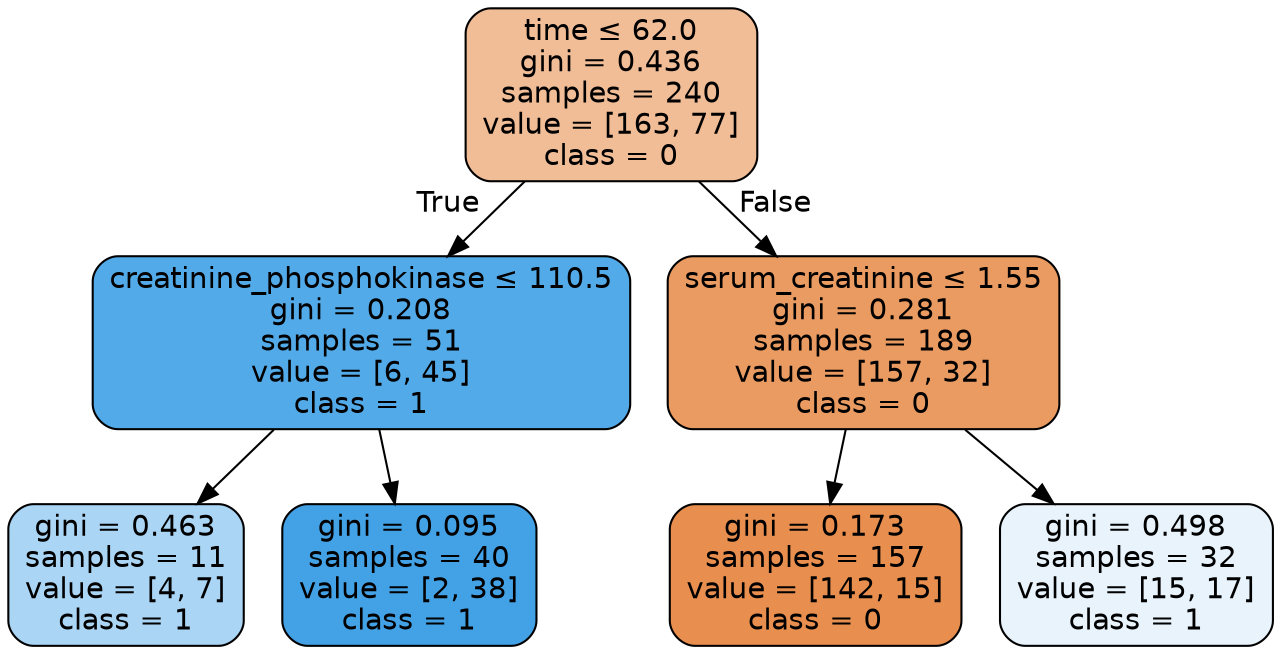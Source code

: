 digraph Tree {
node [shape=box, style="filled, rounded", color="black", fontname=helvetica] ;
edge [fontname=helvetica] ;
0 [label=<time &le; 62.0<br/>gini = 0.436<br/>samples = 240<br/>value = [163, 77]<br/>class = 0>, fillcolor="#f1bd97"] ;
1 [label=<creatinine_phosphokinase &le; 110.5<br/>gini = 0.208<br/>samples = 51<br/>value = [6, 45]<br/>class = 1>, fillcolor="#53aae8"] ;
0 -> 1 [labeldistance=2.5, labelangle=45, headlabel="True"] ;
2 [label=<gini = 0.463<br/>samples = 11<br/>value = [4, 7]<br/>class = 1>, fillcolor="#aad5f4"] ;
1 -> 2 ;
3 [label=<gini = 0.095<br/>samples = 40<br/>value = [2, 38]<br/>class = 1>, fillcolor="#43a2e6"] ;
1 -> 3 ;
4 [label=<serum_creatinine &le; 1.55<br/>gini = 0.281<br/>samples = 189<br/>value = [157, 32]<br/>class = 0>, fillcolor="#ea9b61"] ;
0 -> 4 [labeldistance=2.5, labelangle=-45, headlabel="False"] ;
5 [label=<gini = 0.173<br/>samples = 157<br/>value = [142, 15]<br/>class = 0>, fillcolor="#e88e4e"] ;
4 -> 5 ;
6 [label=<gini = 0.498<br/>samples = 32<br/>value = [15, 17]<br/>class = 1>, fillcolor="#e8f3fc"] ;
4 -> 6 ;
}